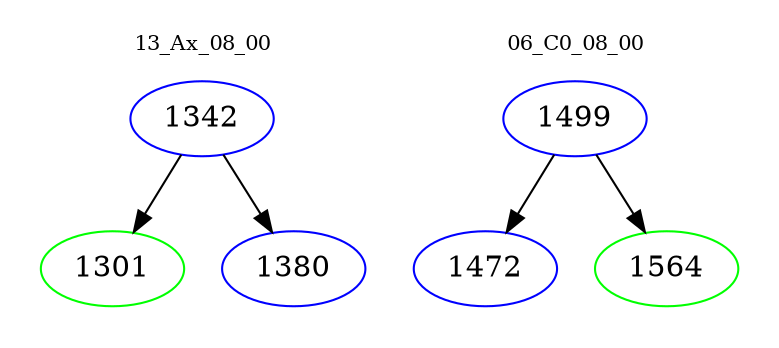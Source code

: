 digraph{
subgraph cluster_0 {
color = white
label = "13_Ax_08_00";
fontsize=10;
T0_1342 [label="1342", color="blue"]
T0_1342 -> T0_1301 [color="black"]
T0_1301 [label="1301", color="green"]
T0_1342 -> T0_1380 [color="black"]
T0_1380 [label="1380", color="blue"]
}
subgraph cluster_1 {
color = white
label = "06_C0_08_00";
fontsize=10;
T1_1499 [label="1499", color="blue"]
T1_1499 -> T1_1472 [color="black"]
T1_1472 [label="1472", color="blue"]
T1_1499 -> T1_1564 [color="black"]
T1_1564 [label="1564", color="green"]
}
}
